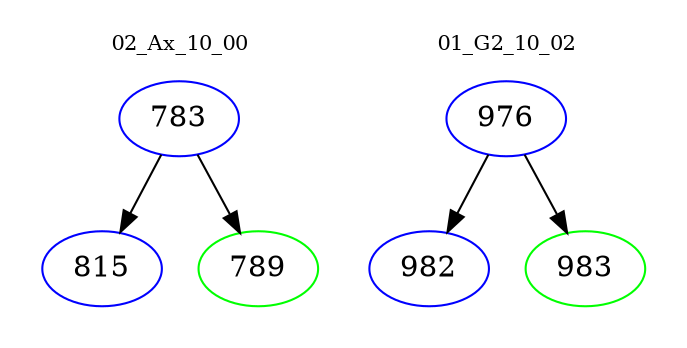 digraph{
subgraph cluster_0 {
color = white
label = "02_Ax_10_00";
fontsize=10;
T0_783 [label="783", color="blue"]
T0_783 -> T0_815 [color="black"]
T0_815 [label="815", color="blue"]
T0_783 -> T0_789 [color="black"]
T0_789 [label="789", color="green"]
}
subgraph cluster_1 {
color = white
label = "01_G2_10_02";
fontsize=10;
T1_976 [label="976", color="blue"]
T1_976 -> T1_982 [color="black"]
T1_982 [label="982", color="blue"]
T1_976 -> T1_983 [color="black"]
T1_983 [label="983", color="green"]
}
}
